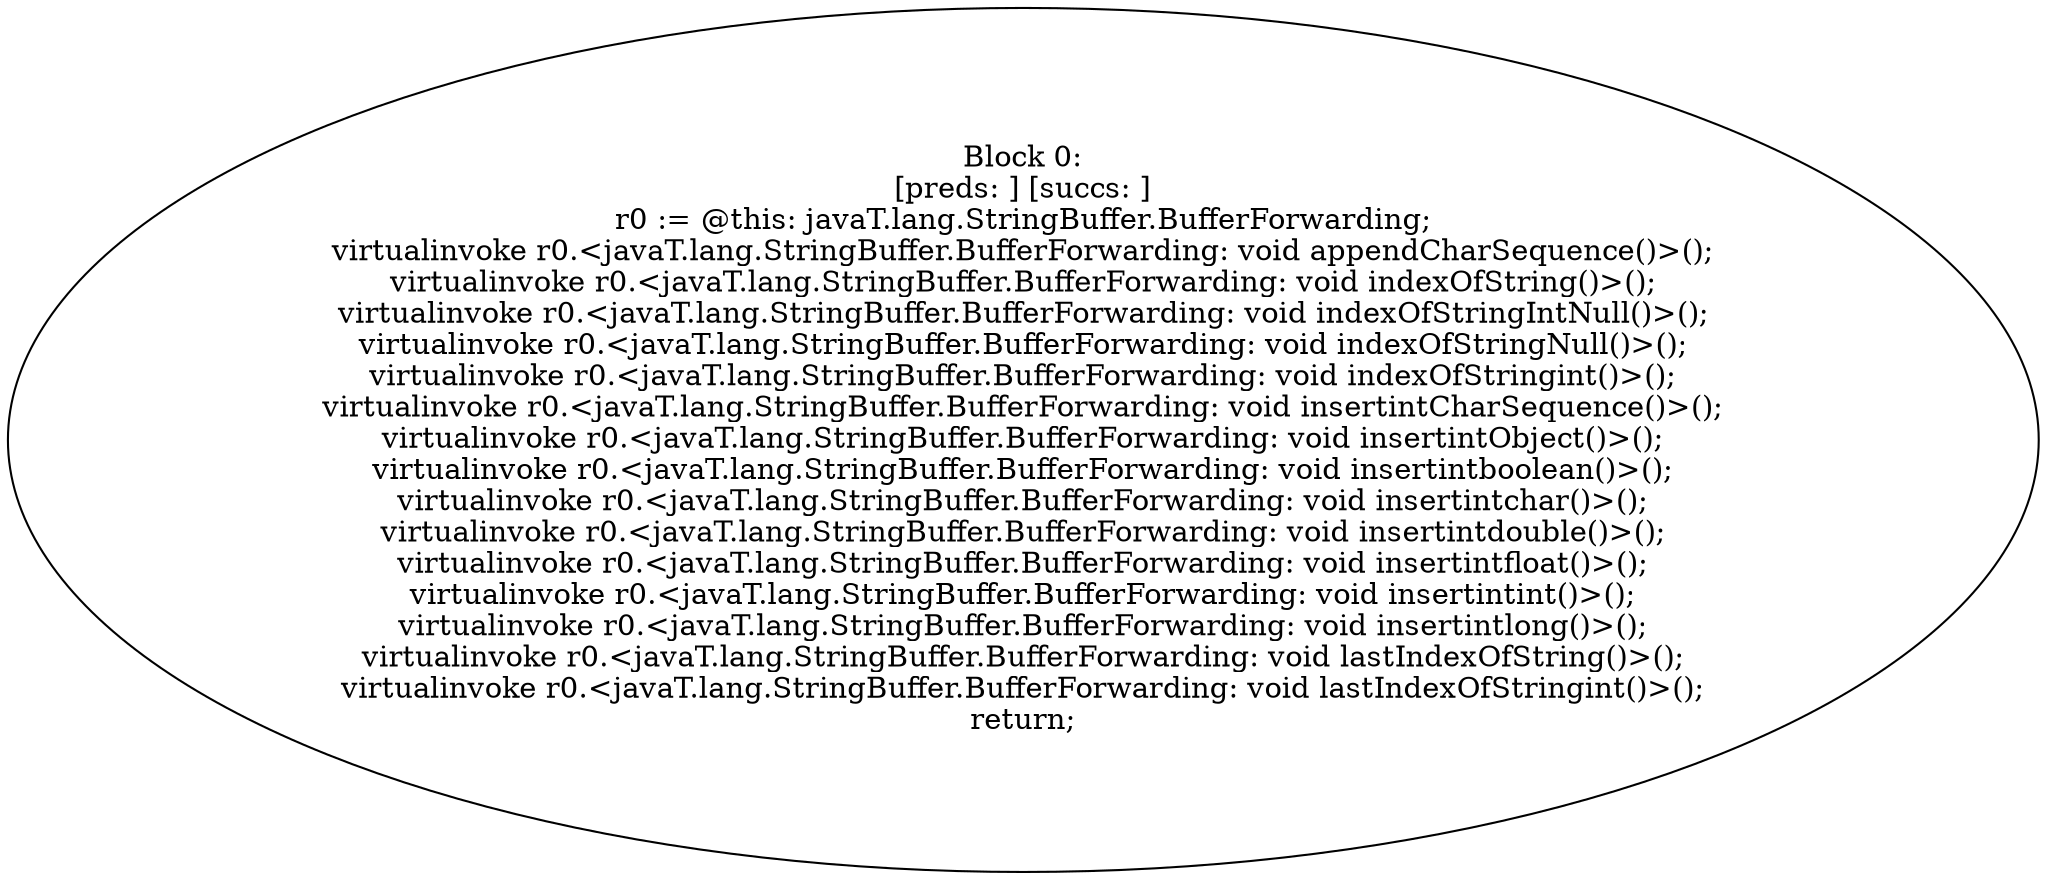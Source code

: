 digraph "unitGraph" {
    "Block 0:
[preds: ] [succs: ]
r0 := @this: javaT.lang.StringBuffer.BufferForwarding;
virtualinvoke r0.<javaT.lang.StringBuffer.BufferForwarding: void appendCharSequence()>();
virtualinvoke r0.<javaT.lang.StringBuffer.BufferForwarding: void indexOfString()>();
virtualinvoke r0.<javaT.lang.StringBuffer.BufferForwarding: void indexOfStringIntNull()>();
virtualinvoke r0.<javaT.lang.StringBuffer.BufferForwarding: void indexOfStringNull()>();
virtualinvoke r0.<javaT.lang.StringBuffer.BufferForwarding: void indexOfStringint()>();
virtualinvoke r0.<javaT.lang.StringBuffer.BufferForwarding: void insertintCharSequence()>();
virtualinvoke r0.<javaT.lang.StringBuffer.BufferForwarding: void insertintObject()>();
virtualinvoke r0.<javaT.lang.StringBuffer.BufferForwarding: void insertintboolean()>();
virtualinvoke r0.<javaT.lang.StringBuffer.BufferForwarding: void insertintchar()>();
virtualinvoke r0.<javaT.lang.StringBuffer.BufferForwarding: void insertintdouble()>();
virtualinvoke r0.<javaT.lang.StringBuffer.BufferForwarding: void insertintfloat()>();
virtualinvoke r0.<javaT.lang.StringBuffer.BufferForwarding: void insertintint()>();
virtualinvoke r0.<javaT.lang.StringBuffer.BufferForwarding: void insertintlong()>();
virtualinvoke r0.<javaT.lang.StringBuffer.BufferForwarding: void lastIndexOfString()>();
virtualinvoke r0.<javaT.lang.StringBuffer.BufferForwarding: void lastIndexOfStringint()>();
return;
"
}
